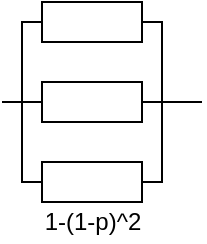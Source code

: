 <mxfile version="13.9.9" type="device"><diagram id="bxcGX9bLokBq_L7YCW0P" name="Page-1"><mxGraphModel dx="538" dy="520" grid="1" gridSize="10" guides="1" tooltips="1" connect="1" arrows="1" fold="1" page="1" pageScale="1" pageWidth="827" pageHeight="1169" math="0" shadow="0"><root><mxCell id="0"/><mxCell id="1" parent="0"/><mxCell id="Is6juXEBftdBYPK_7Bty-107" style="edgeStyle=orthogonalEdgeStyle;rounded=0;orthogonalLoop=1;jettySize=auto;html=1;startArrow=none;startFill=0;endArrow=none;endFill=0;strokeWidth=1;" edge="1" parent="1" source="Is6juXEBftdBYPK_7Bty-86"><mxGeometry relative="1" as="geometry"><mxPoint x="490" y="400" as="targetPoint"/><Array as="points"><mxPoint x="480" y="360"/></Array></mxGeometry></mxCell><mxCell id="Is6juXEBftdBYPK_7Bty-86" value="" style="rounded=0;whiteSpace=wrap;html=1;" vertex="1" parent="1"><mxGeometry x="420" y="350" width="50" height="20" as="geometry"/></mxCell><mxCell id="Is6juXEBftdBYPK_7Bty-106" style="edgeStyle=orthogonalEdgeStyle;rounded=0;orthogonalLoop=1;jettySize=auto;html=1;startArrow=none;startFill=0;endArrow=none;endFill=0;strokeWidth=1;" edge="1" parent="1" source="Is6juXEBftdBYPK_7Bty-87"><mxGeometry relative="1" as="geometry"><mxPoint x="400" y="400" as="targetPoint"/><Array as="points"><mxPoint x="410" y="440"/><mxPoint x="410" y="400"/></Array></mxGeometry></mxCell><mxCell id="Is6juXEBftdBYPK_7Bty-110" style="edgeStyle=orthogonalEdgeStyle;rounded=0;orthogonalLoop=1;jettySize=auto;html=1;startArrow=none;startFill=0;endArrow=none;endFill=0;strokeWidth=1;" edge="1" parent="1" source="Is6juXEBftdBYPK_7Bty-87"><mxGeometry relative="1" as="geometry"><mxPoint x="480" y="400" as="targetPoint"/><Array as="points"><mxPoint x="480" y="440"/></Array></mxGeometry></mxCell><mxCell id="Is6juXEBftdBYPK_7Bty-87" value="" style="rounded=0;whiteSpace=wrap;html=1;" vertex="1" parent="1"><mxGeometry x="420" y="430" width="50" height="20" as="geometry"/></mxCell><mxCell id="Is6juXEBftdBYPK_7Bty-105" style="edgeStyle=orthogonalEdgeStyle;rounded=0;orthogonalLoop=1;jettySize=auto;html=1;entryX=0;entryY=0.5;entryDx=0;entryDy=0;startArrow=none;startFill=0;endArrow=none;endFill=0;strokeWidth=1;" edge="1" parent="1" source="Is6juXEBftdBYPK_7Bty-90" target="Is6juXEBftdBYPK_7Bty-86"><mxGeometry relative="1" as="geometry"><Array as="points"><mxPoint x="410" y="400"/><mxPoint x="410" y="360"/></Array></mxGeometry></mxCell><mxCell id="Is6juXEBftdBYPK_7Bty-108" style="edgeStyle=orthogonalEdgeStyle;rounded=0;orthogonalLoop=1;jettySize=auto;html=1;startArrow=none;startFill=0;endArrow=none;endFill=0;strokeWidth=1;" edge="1" parent="1" source="Is6juXEBftdBYPK_7Bty-90"><mxGeometry relative="1" as="geometry"><mxPoint x="500" y="400" as="targetPoint"/></mxGeometry></mxCell><mxCell id="Is6juXEBftdBYPK_7Bty-90" value="" style="rounded=0;whiteSpace=wrap;html=1;" vertex="1" parent="1"><mxGeometry x="420" y="390" width="50" height="20" as="geometry"/></mxCell><mxCell id="Is6juXEBftdBYPK_7Bty-92" value="1-(1-p)^2" style="text;html=1;align=center;verticalAlign=middle;resizable=0;points=[];autosize=1;" vertex="1" parent="1"><mxGeometry x="415" y="450" width="60" height="20" as="geometry"/></mxCell></root></mxGraphModel></diagram></mxfile>